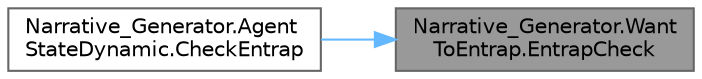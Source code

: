 digraph "Narrative_Generator.WantToEntrap.EntrapCheck"
{
 // LATEX_PDF_SIZE
  bgcolor="transparent";
  edge [fontname=Helvetica,fontsize=10,labelfontname=Helvetica,labelfontsize=10];
  node [fontname=Helvetica,fontsize=10,shape=box,height=0.2,width=0.4];
  rankdir="RL";
  Node1 [label="Narrative_Generator.Want\lToEntrap.EntrapCheck",height=0.2,width=0.4,color="gray40", fillcolor="grey60", style="filled", fontcolor="black",tooltip="Returns the desire status of this agent to entrap (move) some other agent to some location."];
  Node1 -> Node2 [dir="back",color="steelblue1",style="solid"];
  Node2 [label="Narrative_Generator.Agent\lStateDynamic.CheckEntrap",height=0.2,width=0.4,color="grey40", fillcolor="white", style="filled",URL="$class_narrative___generator_1_1_agent_state_dynamic.html#ae7aefbb50476b9cc59a28a6ed363e36a",tooltip="A method that checks if this agent wants to entrap some other agent to some location."];
}
